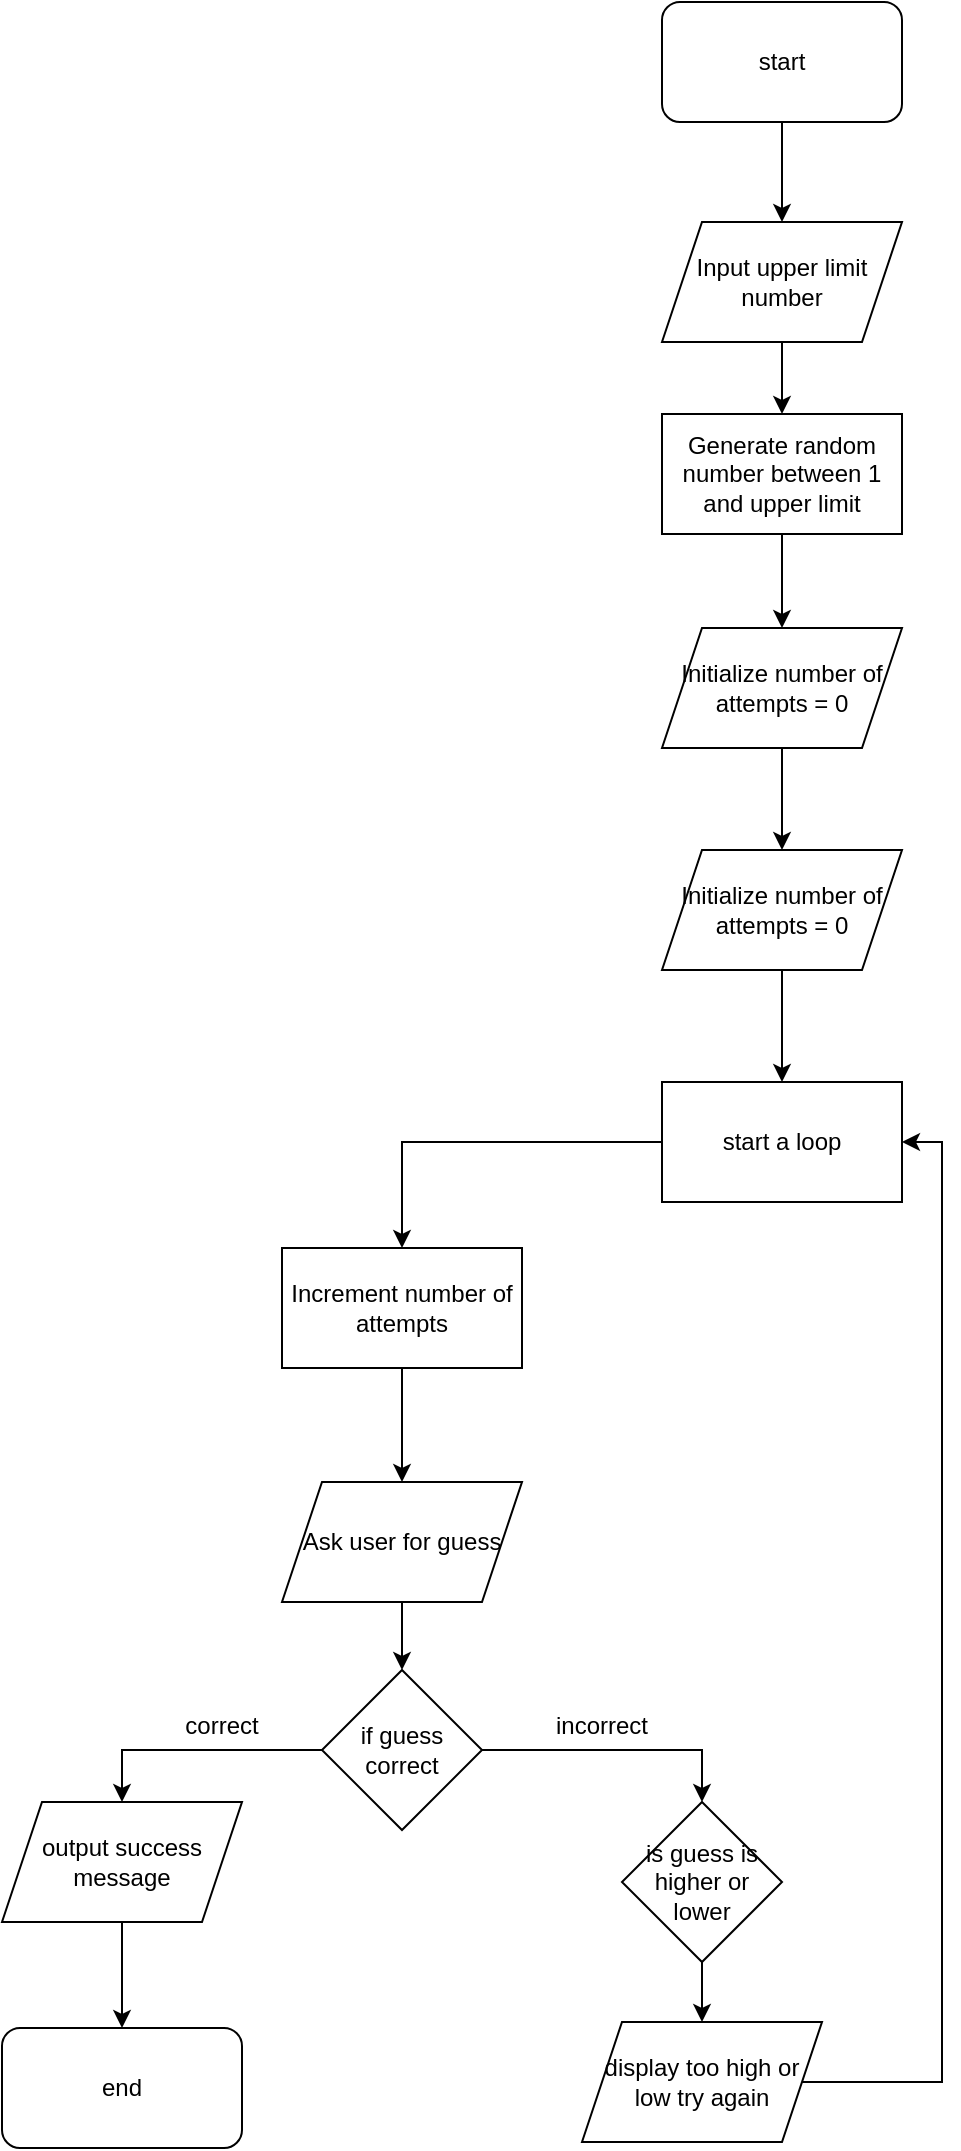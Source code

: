 <mxfile version="24.7.14">
  <diagram name="Страница-1" id="GdhGosvOHupM46ZqyR1l">
    <mxGraphModel dx="173" dy="574" grid="1" gridSize="10" guides="1" tooltips="1" connect="1" arrows="1" fold="1" page="1" pageScale="1" pageWidth="827" pageHeight="1169" math="0" shadow="0">
      <root>
        <mxCell id="0" />
        <mxCell id="1" parent="0" />
        <mxCell id="Vy-ApjdTcgdVWGhIi1ev-32" style="edgeStyle=orthogonalEdgeStyle;rounded=0;orthogonalLoop=1;jettySize=auto;html=1;entryX=0.5;entryY=0;entryDx=0;entryDy=0;" edge="1" parent="1" source="Vy-ApjdTcgdVWGhIi1ev-30" target="Vy-ApjdTcgdVWGhIi1ev-31">
          <mxGeometry relative="1" as="geometry" />
        </mxCell>
        <mxCell id="Vy-ApjdTcgdVWGhIi1ev-30" value="start" style="rounded=1;whiteSpace=wrap;html=1;" vertex="1" parent="1">
          <mxGeometry x="1230" y="10" width="120" height="60" as="geometry" />
        </mxCell>
        <mxCell id="Vy-ApjdTcgdVWGhIi1ev-34" style="edgeStyle=orthogonalEdgeStyle;rounded=0;orthogonalLoop=1;jettySize=auto;html=1;entryX=0.5;entryY=0;entryDx=0;entryDy=0;" edge="1" parent="1" source="Vy-ApjdTcgdVWGhIi1ev-31" target="Vy-ApjdTcgdVWGhIi1ev-33">
          <mxGeometry relative="1" as="geometry" />
        </mxCell>
        <mxCell id="Vy-ApjdTcgdVWGhIi1ev-31" value="Input upper limit number" style="shape=parallelogram;perimeter=parallelogramPerimeter;whiteSpace=wrap;html=1;fixedSize=1;" vertex="1" parent="1">
          <mxGeometry x="1230" y="120" width="120" height="60" as="geometry" />
        </mxCell>
        <mxCell id="Vy-ApjdTcgdVWGhIi1ev-37" style="edgeStyle=orthogonalEdgeStyle;rounded=0;orthogonalLoop=1;jettySize=auto;html=1;" edge="1" parent="1" source="Vy-ApjdTcgdVWGhIi1ev-33" target="Vy-ApjdTcgdVWGhIi1ev-36">
          <mxGeometry relative="1" as="geometry" />
        </mxCell>
        <mxCell id="Vy-ApjdTcgdVWGhIi1ev-33" value="Generate random number between 1 and upper limit" style="rounded=0;whiteSpace=wrap;html=1;" vertex="1" parent="1">
          <mxGeometry x="1230" y="216" width="120" height="60" as="geometry" />
        </mxCell>
        <mxCell id="Vy-ApjdTcgdVWGhIi1ev-40" style="edgeStyle=orthogonalEdgeStyle;rounded=0;orthogonalLoop=1;jettySize=auto;html=1;entryX=0.5;entryY=0;entryDx=0;entryDy=0;" edge="1" parent="1" source="Vy-ApjdTcgdVWGhIi1ev-36" target="Vy-ApjdTcgdVWGhIi1ev-39">
          <mxGeometry relative="1" as="geometry" />
        </mxCell>
        <mxCell id="Vy-ApjdTcgdVWGhIi1ev-36" value="Initialize number of attempts = 0" style="shape=parallelogram;perimeter=parallelogramPerimeter;whiteSpace=wrap;html=1;fixedSize=1;" vertex="1" parent="1">
          <mxGeometry x="1230" y="323" width="120" height="60" as="geometry" />
        </mxCell>
        <mxCell id="Vy-ApjdTcgdVWGhIi1ev-43" style="edgeStyle=orthogonalEdgeStyle;rounded=0;orthogonalLoop=1;jettySize=auto;html=1;entryX=0.5;entryY=0;entryDx=0;entryDy=0;" edge="1" parent="1" source="Vy-ApjdTcgdVWGhIi1ev-39" target="Vy-ApjdTcgdVWGhIi1ev-42">
          <mxGeometry relative="1" as="geometry" />
        </mxCell>
        <mxCell id="Vy-ApjdTcgdVWGhIi1ev-39" value="Initialize number of attempts = 0" style="shape=parallelogram;perimeter=parallelogramPerimeter;whiteSpace=wrap;html=1;fixedSize=1;" vertex="1" parent="1">
          <mxGeometry x="1230" y="434" width="120" height="60" as="geometry" />
        </mxCell>
        <mxCell id="Vy-ApjdTcgdVWGhIi1ev-46" style="edgeStyle=orthogonalEdgeStyle;rounded=0;orthogonalLoop=1;jettySize=auto;html=1;" edge="1" parent="1" source="Vy-ApjdTcgdVWGhIi1ev-42" target="Vy-ApjdTcgdVWGhIi1ev-45">
          <mxGeometry relative="1" as="geometry" />
        </mxCell>
        <mxCell id="Vy-ApjdTcgdVWGhIi1ev-42" value="start a loop" style="rounded=0;whiteSpace=wrap;html=1;" vertex="1" parent="1">
          <mxGeometry x="1230" y="550" width="120" height="60" as="geometry" />
        </mxCell>
        <mxCell id="Vy-ApjdTcgdVWGhIi1ev-52" style="edgeStyle=orthogonalEdgeStyle;rounded=0;orthogonalLoop=1;jettySize=auto;html=1;" edge="1" parent="1" source="Vy-ApjdTcgdVWGhIi1ev-45" target="Vy-ApjdTcgdVWGhIi1ev-47">
          <mxGeometry relative="1" as="geometry" />
        </mxCell>
        <mxCell id="Vy-ApjdTcgdVWGhIi1ev-45" value="Increment number of attempts" style="rounded=0;whiteSpace=wrap;html=1;" vertex="1" parent="1">
          <mxGeometry x="1040" y="633" width="120" height="60" as="geometry" />
        </mxCell>
        <mxCell id="Vy-ApjdTcgdVWGhIi1ev-54" style="edgeStyle=orthogonalEdgeStyle;rounded=0;orthogonalLoop=1;jettySize=auto;html=1;entryX=0.5;entryY=0;entryDx=0;entryDy=0;" edge="1" parent="1" source="Vy-ApjdTcgdVWGhIi1ev-47" target="Vy-ApjdTcgdVWGhIi1ev-53">
          <mxGeometry relative="1" as="geometry" />
        </mxCell>
        <mxCell id="Vy-ApjdTcgdVWGhIi1ev-47" value="Ask user for guess" style="shape=parallelogram;perimeter=parallelogramPerimeter;whiteSpace=wrap;html=1;fixedSize=1;" vertex="1" parent="1">
          <mxGeometry x="1040" y="750" width="120" height="60" as="geometry" />
        </mxCell>
        <mxCell id="Vy-ApjdTcgdVWGhIi1ev-56" style="edgeStyle=orthogonalEdgeStyle;rounded=0;orthogonalLoop=1;jettySize=auto;html=1;entryX=0.5;entryY=0;entryDx=0;entryDy=0;" edge="1" parent="1" source="Vy-ApjdTcgdVWGhIi1ev-53" target="Vy-ApjdTcgdVWGhIi1ev-55">
          <mxGeometry relative="1" as="geometry" />
        </mxCell>
        <mxCell id="Vy-ApjdTcgdVWGhIi1ev-61" style="edgeStyle=orthogonalEdgeStyle;rounded=0;orthogonalLoop=1;jettySize=auto;html=1;entryX=0.5;entryY=0;entryDx=0;entryDy=0;" edge="1" parent="1" source="Vy-ApjdTcgdVWGhIi1ev-53" target="Vy-ApjdTcgdVWGhIi1ev-60">
          <mxGeometry relative="1" as="geometry" />
        </mxCell>
        <mxCell id="Vy-ApjdTcgdVWGhIi1ev-53" value="if guess correct" style="rhombus;whiteSpace=wrap;html=1;" vertex="1" parent="1">
          <mxGeometry x="1060" y="844" width="80" height="80" as="geometry" />
        </mxCell>
        <mxCell id="Vy-ApjdTcgdVWGhIi1ev-58" style="edgeStyle=orthogonalEdgeStyle;rounded=0;orthogonalLoop=1;jettySize=auto;html=1;" edge="1" parent="1" source="Vy-ApjdTcgdVWGhIi1ev-55" target="Vy-ApjdTcgdVWGhIi1ev-57">
          <mxGeometry relative="1" as="geometry" />
        </mxCell>
        <mxCell id="Vy-ApjdTcgdVWGhIi1ev-55" value="output success message" style="shape=parallelogram;perimeter=parallelogramPerimeter;whiteSpace=wrap;html=1;fixedSize=1;" vertex="1" parent="1">
          <mxGeometry x="900" y="910" width="120" height="60" as="geometry" />
        </mxCell>
        <mxCell id="Vy-ApjdTcgdVWGhIi1ev-57" value="end" style="rounded=1;whiteSpace=wrap;html=1;" vertex="1" parent="1">
          <mxGeometry x="900" y="1023" width="120" height="60" as="geometry" />
        </mxCell>
        <mxCell id="Vy-ApjdTcgdVWGhIi1ev-59" value="correct" style="text;html=1;align=center;verticalAlign=middle;whiteSpace=wrap;rounded=0;" vertex="1" parent="1">
          <mxGeometry x="980" y="857" width="60" height="30" as="geometry" />
        </mxCell>
        <mxCell id="Vy-ApjdTcgdVWGhIi1ev-64" style="edgeStyle=orthogonalEdgeStyle;rounded=0;orthogonalLoop=1;jettySize=auto;html=1;" edge="1" parent="1" source="Vy-ApjdTcgdVWGhIi1ev-60" target="Vy-ApjdTcgdVWGhIi1ev-63">
          <mxGeometry relative="1" as="geometry" />
        </mxCell>
        <mxCell id="Vy-ApjdTcgdVWGhIi1ev-60" value="is guess is higher or lower" style="rhombus;whiteSpace=wrap;html=1;" vertex="1" parent="1">
          <mxGeometry x="1210" y="910" width="80" height="80" as="geometry" />
        </mxCell>
        <mxCell id="Vy-ApjdTcgdVWGhIi1ev-62" value="incorrect" style="text;html=1;align=center;verticalAlign=middle;whiteSpace=wrap;rounded=0;" vertex="1" parent="1">
          <mxGeometry x="1170" y="857" width="60" height="30" as="geometry" />
        </mxCell>
        <mxCell id="Vy-ApjdTcgdVWGhIi1ev-65" style="edgeStyle=orthogonalEdgeStyle;rounded=0;orthogonalLoop=1;jettySize=auto;html=1;entryX=1;entryY=0.5;entryDx=0;entryDy=0;" edge="1" parent="1" source="Vy-ApjdTcgdVWGhIi1ev-63" target="Vy-ApjdTcgdVWGhIi1ev-42">
          <mxGeometry relative="1" as="geometry">
            <Array as="points">
              <mxPoint x="1370" y="1050" />
              <mxPoint x="1370" y="580" />
            </Array>
          </mxGeometry>
        </mxCell>
        <mxCell id="Vy-ApjdTcgdVWGhIi1ev-63" value="display too high or low try again" style="shape=parallelogram;perimeter=parallelogramPerimeter;whiteSpace=wrap;html=1;fixedSize=1;" vertex="1" parent="1">
          <mxGeometry x="1190" y="1020" width="120" height="60" as="geometry" />
        </mxCell>
      </root>
    </mxGraphModel>
  </diagram>
</mxfile>
